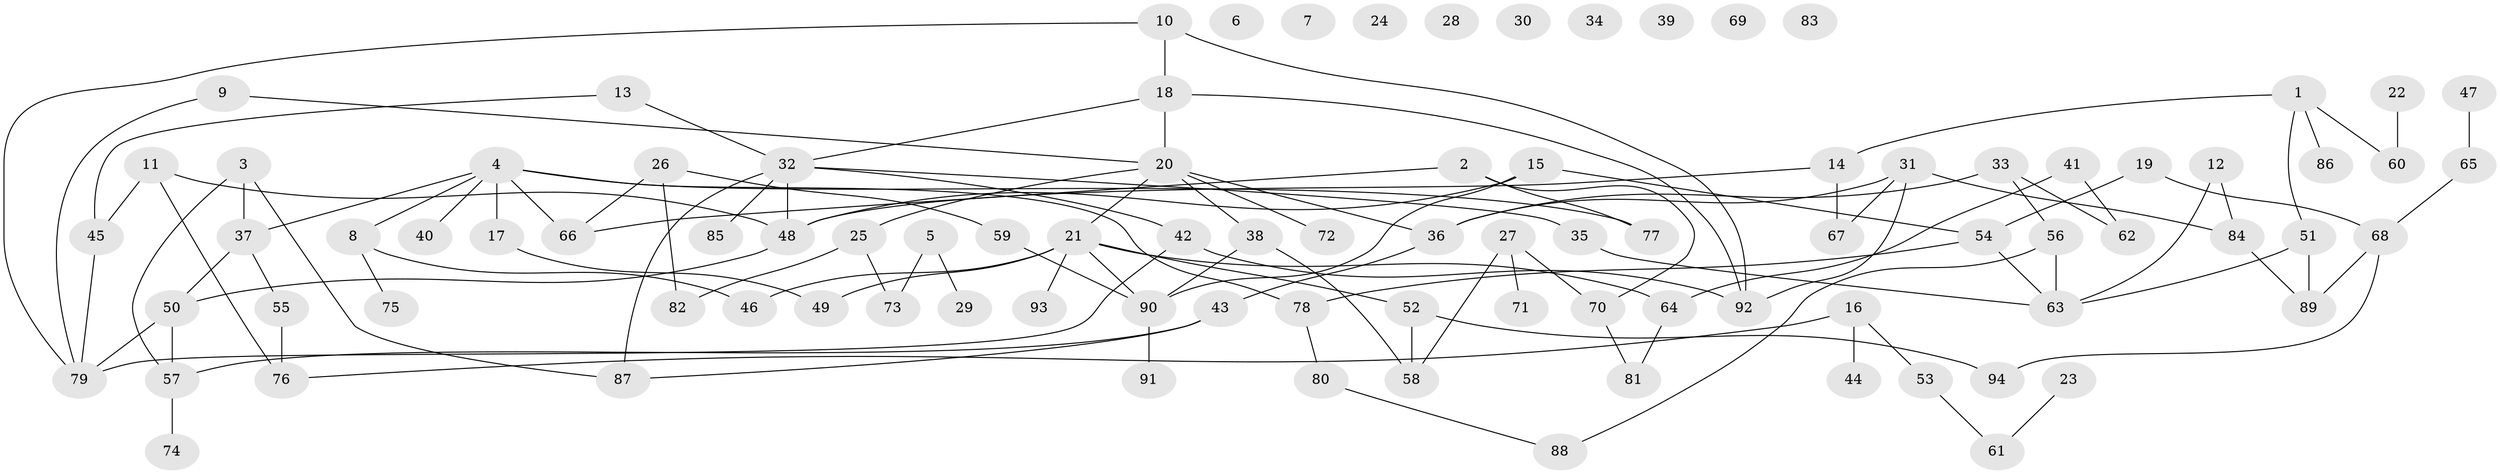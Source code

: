 // coarse degree distribution, {3: 0.23684210526315788, 7: 0.10526315789473684, 2: 0.21052631578947367, 4: 0.13157894736842105, 8: 0.02631578947368421, 1: 0.21052631578947367, 6: 0.05263157894736842, 5: 0.02631578947368421}
// Generated by graph-tools (version 1.1) at 2025/35/03/04/25 23:35:45]
// undirected, 94 vertices, 118 edges
graph export_dot {
  node [color=gray90,style=filled];
  1;
  2;
  3;
  4;
  5;
  6;
  7;
  8;
  9;
  10;
  11;
  12;
  13;
  14;
  15;
  16;
  17;
  18;
  19;
  20;
  21;
  22;
  23;
  24;
  25;
  26;
  27;
  28;
  29;
  30;
  31;
  32;
  33;
  34;
  35;
  36;
  37;
  38;
  39;
  40;
  41;
  42;
  43;
  44;
  45;
  46;
  47;
  48;
  49;
  50;
  51;
  52;
  53;
  54;
  55;
  56;
  57;
  58;
  59;
  60;
  61;
  62;
  63;
  64;
  65;
  66;
  67;
  68;
  69;
  70;
  71;
  72;
  73;
  74;
  75;
  76;
  77;
  78;
  79;
  80;
  81;
  82;
  83;
  84;
  85;
  86;
  87;
  88;
  89;
  90;
  91;
  92;
  93;
  94;
  1 -- 14;
  1 -- 51;
  1 -- 60;
  1 -- 86;
  2 -- 66;
  2 -- 70;
  2 -- 77;
  3 -- 37;
  3 -- 57;
  3 -- 87;
  4 -- 8;
  4 -- 17;
  4 -- 37;
  4 -- 40;
  4 -- 66;
  4 -- 77;
  4 -- 78;
  5 -- 29;
  5 -- 73;
  8 -- 46;
  8 -- 75;
  9 -- 20;
  9 -- 79;
  10 -- 18;
  10 -- 79;
  10 -- 92;
  11 -- 45;
  11 -- 48;
  11 -- 76;
  12 -- 63;
  12 -- 84;
  13 -- 32;
  13 -- 45;
  14 -- 48;
  14 -- 67;
  15 -- 48;
  15 -- 54;
  15 -- 90;
  16 -- 44;
  16 -- 53;
  16 -- 76;
  17 -- 49;
  18 -- 20;
  18 -- 32;
  18 -- 92;
  19 -- 54;
  19 -- 68;
  20 -- 21;
  20 -- 25;
  20 -- 36;
  20 -- 38;
  20 -- 72;
  21 -- 46;
  21 -- 49;
  21 -- 52;
  21 -- 64;
  21 -- 90;
  21 -- 93;
  22 -- 60;
  23 -- 61;
  25 -- 73;
  25 -- 82;
  26 -- 59;
  26 -- 66;
  26 -- 82;
  27 -- 58;
  27 -- 70;
  27 -- 71;
  31 -- 36;
  31 -- 67;
  31 -- 84;
  31 -- 92;
  32 -- 35;
  32 -- 42;
  32 -- 48;
  32 -- 85;
  32 -- 87;
  33 -- 36;
  33 -- 56;
  33 -- 62;
  35 -- 63;
  36 -- 43;
  37 -- 50;
  37 -- 55;
  38 -- 58;
  38 -- 90;
  41 -- 62;
  41 -- 64;
  42 -- 79;
  42 -- 92;
  43 -- 57;
  43 -- 87;
  45 -- 79;
  47 -- 65;
  48 -- 50;
  50 -- 57;
  50 -- 79;
  51 -- 63;
  51 -- 89;
  52 -- 58;
  52 -- 94;
  53 -- 61;
  54 -- 63;
  54 -- 78;
  55 -- 76;
  56 -- 63;
  56 -- 88;
  57 -- 74;
  59 -- 90;
  64 -- 81;
  65 -- 68;
  68 -- 89;
  68 -- 94;
  70 -- 81;
  78 -- 80;
  80 -- 88;
  84 -- 89;
  90 -- 91;
}

